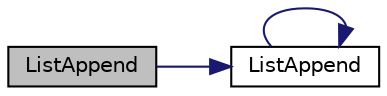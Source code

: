 digraph "ListAppend"
{
  edge [fontname="Helvetica",fontsize="10",labelfontname="Helvetica",labelfontsize="10"];
  node [fontname="Helvetica",fontsize="10",shape=record];
  rankdir="LR";
  Node1 [label="ListAppend",height=0.2,width=0.4,color="black", fillcolor="grey75", style="filled", fontcolor="black"];
  Node1 -> Node2 [color="midnightblue",fontsize="10",style="solid",fontname="Helvetica"];
  Node2 [label="ListAppend",height=0.2,width=0.4,color="black", fillcolor="white", style="filled",URL="$_list_8cpp.html#a545718283a6173a63e350dee9f6bb23c",tooltip="Append an item to the list. "];
  Node2 -> Node2 [color="midnightblue",fontsize="10",style="solid",fontname="Helvetica"];
}

